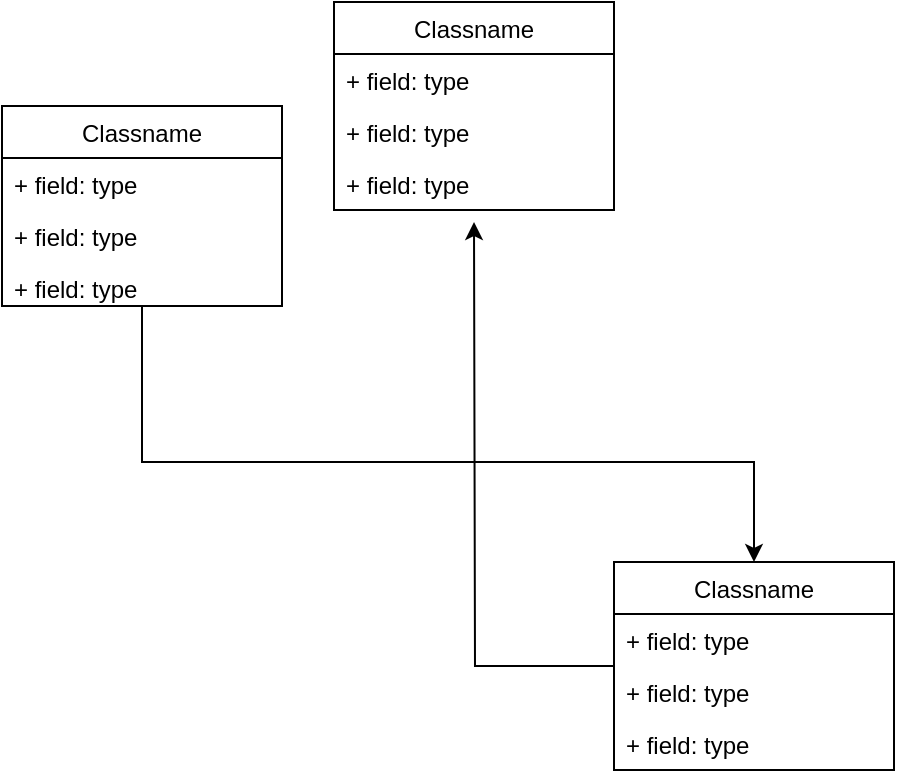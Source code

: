 <mxfile version="18.2.0" type="github"><diagram id="ylnHAjVZKFytVAsGpEt1" name="第 1 页"><mxGraphModel dx="946" dy="532" grid="1" gridSize="10" guides="1" tooltips="1" connect="1" arrows="1" fold="1" page="1" pageScale="1" pageWidth="827" pageHeight="1169" math="0" shadow="0"><root><mxCell id="0"/><mxCell id="1" parent="0"/><mxCell id="kA-EHipsayb-_O7qf-ub-1" value="Classname" style="swimlane;fontStyle=0;childLayout=stackLayout;horizontal=1;startSize=26;fillColor=none;horizontalStack=0;resizeParent=1;resizeParentMax=0;resizeLast=0;collapsible=1;marginBottom=0;" vertex="1" parent="1"><mxGeometry x="440" y="170" width="140" height="104" as="geometry"/></mxCell><mxCell id="kA-EHipsayb-_O7qf-ub-2" value="+ field: type" style="text;strokeColor=none;fillColor=none;align=left;verticalAlign=top;spacingLeft=4;spacingRight=4;overflow=hidden;rotatable=0;points=[[0,0.5],[1,0.5]];portConstraint=eastwest;" vertex="1" parent="kA-EHipsayb-_O7qf-ub-1"><mxGeometry y="26" width="140" height="26" as="geometry"/></mxCell><mxCell id="kA-EHipsayb-_O7qf-ub-3" value="+ field: type" style="text;strokeColor=none;fillColor=none;align=left;verticalAlign=top;spacingLeft=4;spacingRight=4;overflow=hidden;rotatable=0;points=[[0,0.5],[1,0.5]];portConstraint=eastwest;" vertex="1" parent="kA-EHipsayb-_O7qf-ub-1"><mxGeometry y="52" width="140" height="26" as="geometry"/></mxCell><mxCell id="kA-EHipsayb-_O7qf-ub-4" value="+ field: type" style="text;strokeColor=none;fillColor=none;align=left;verticalAlign=top;spacingLeft=4;spacingRight=4;overflow=hidden;rotatable=0;points=[[0,0.5],[1,0.5]];portConstraint=eastwest;" vertex="1" parent="kA-EHipsayb-_O7qf-ub-1"><mxGeometry y="78" width="140" height="26" as="geometry"/></mxCell><mxCell id="kA-EHipsayb-_O7qf-ub-14" style="edgeStyle=orthogonalEdgeStyle;rounded=0;orthogonalLoop=1;jettySize=auto;html=1;" edge="1" parent="1" source="kA-EHipsayb-_O7qf-ub-5" target="kA-EHipsayb-_O7qf-ub-9"><mxGeometry relative="1" as="geometry"><Array as="points"><mxPoint x="344" y="400"/><mxPoint x="650" y="400"/></Array></mxGeometry></mxCell><mxCell id="kA-EHipsayb-_O7qf-ub-5" value="Classname" style="swimlane;fontStyle=0;childLayout=stackLayout;horizontal=1;startSize=26;fillColor=none;horizontalStack=0;resizeParent=1;resizeParentMax=0;resizeLast=0;collapsible=1;marginBottom=0;" vertex="1" parent="1"><mxGeometry x="274" y="222" width="140" height="100" as="geometry"/></mxCell><mxCell id="kA-EHipsayb-_O7qf-ub-6" value="+ field: type" style="text;strokeColor=none;fillColor=none;align=left;verticalAlign=top;spacingLeft=4;spacingRight=4;overflow=hidden;rotatable=0;points=[[0,0.5],[1,0.5]];portConstraint=eastwest;" vertex="1" parent="kA-EHipsayb-_O7qf-ub-5"><mxGeometry y="26" width="140" height="26" as="geometry"/></mxCell><mxCell id="kA-EHipsayb-_O7qf-ub-7" value="+ field: type" style="text;strokeColor=none;fillColor=none;align=left;verticalAlign=top;spacingLeft=4;spacingRight=4;overflow=hidden;rotatable=0;points=[[0,0.5],[1,0.5]];portConstraint=eastwest;" vertex="1" parent="kA-EHipsayb-_O7qf-ub-5"><mxGeometry y="52" width="140" height="26" as="geometry"/></mxCell><mxCell id="kA-EHipsayb-_O7qf-ub-8" value="+ field: type" style="text;strokeColor=none;fillColor=none;align=left;verticalAlign=top;spacingLeft=4;spacingRight=4;overflow=hidden;rotatable=0;points=[[0,0.5],[1,0.5]];portConstraint=eastwest;" vertex="1" parent="kA-EHipsayb-_O7qf-ub-5"><mxGeometry y="78" width="140" height="22" as="geometry"/></mxCell><mxCell id="kA-EHipsayb-_O7qf-ub-13" style="edgeStyle=orthogonalEdgeStyle;rounded=0;orthogonalLoop=1;jettySize=auto;html=1;" edge="1" parent="1" source="kA-EHipsayb-_O7qf-ub-9"><mxGeometry relative="1" as="geometry"><mxPoint x="510" y="280" as="targetPoint"/></mxGeometry></mxCell><mxCell id="kA-EHipsayb-_O7qf-ub-9" value="Classname" style="swimlane;fontStyle=0;childLayout=stackLayout;horizontal=1;startSize=26;fillColor=none;horizontalStack=0;resizeParent=1;resizeParentMax=0;resizeLast=0;collapsible=1;marginBottom=0;" vertex="1" parent="1"><mxGeometry x="580" y="450" width="140" height="104" as="geometry"/></mxCell><mxCell id="kA-EHipsayb-_O7qf-ub-10" value="+ field: type" style="text;strokeColor=none;fillColor=none;align=left;verticalAlign=top;spacingLeft=4;spacingRight=4;overflow=hidden;rotatable=0;points=[[0,0.5],[1,0.5]];portConstraint=eastwest;" vertex="1" parent="kA-EHipsayb-_O7qf-ub-9"><mxGeometry y="26" width="140" height="26" as="geometry"/></mxCell><mxCell id="kA-EHipsayb-_O7qf-ub-11" value="+ field: type" style="text;strokeColor=none;fillColor=none;align=left;verticalAlign=top;spacingLeft=4;spacingRight=4;overflow=hidden;rotatable=0;points=[[0,0.5],[1,0.5]];portConstraint=eastwest;" vertex="1" parent="kA-EHipsayb-_O7qf-ub-9"><mxGeometry y="52" width="140" height="26" as="geometry"/></mxCell><mxCell id="kA-EHipsayb-_O7qf-ub-12" value="+ field: type" style="text;strokeColor=none;fillColor=none;align=left;verticalAlign=top;spacingLeft=4;spacingRight=4;overflow=hidden;rotatable=0;points=[[0,0.5],[1,0.5]];portConstraint=eastwest;" vertex="1" parent="kA-EHipsayb-_O7qf-ub-9"><mxGeometry y="78" width="140" height="26" as="geometry"/></mxCell></root></mxGraphModel></diagram></mxfile>